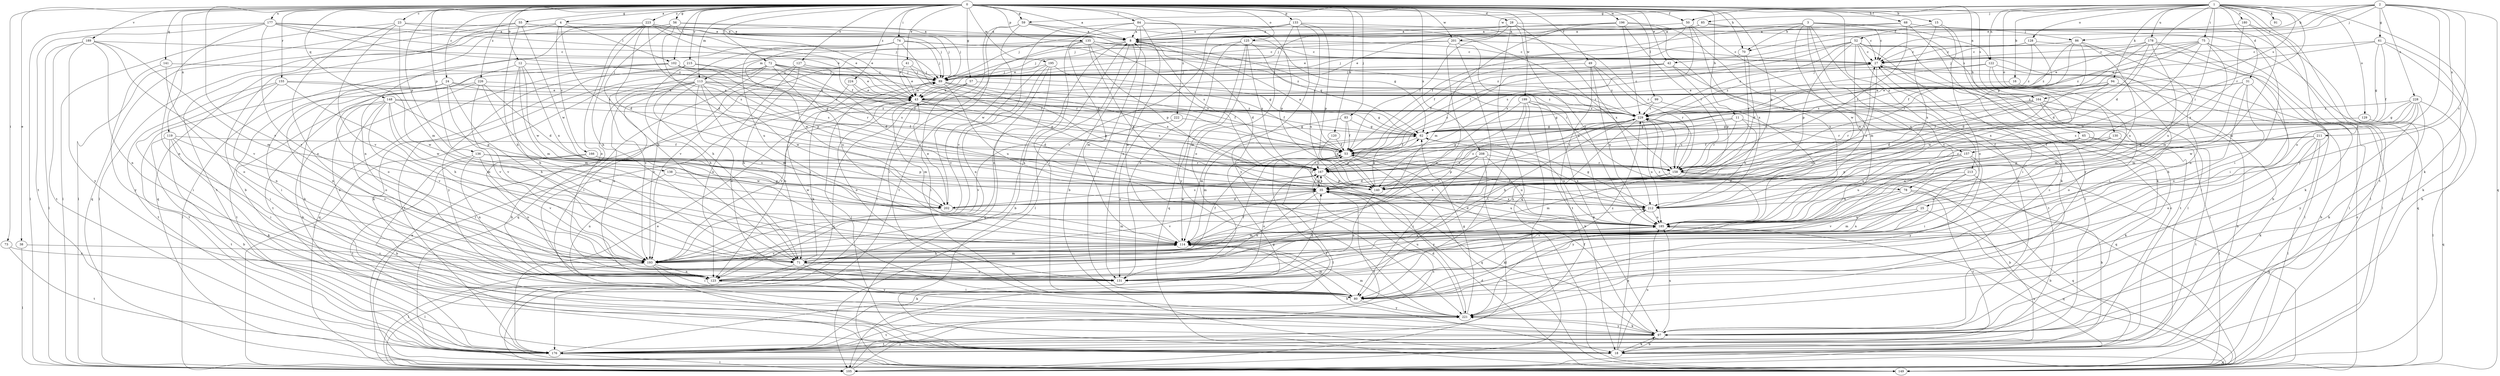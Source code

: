 strict digraph  {
0;
1;
2;
3;
4;
8;
11;
12;
15;
16;
18;
23;
24;
25;
27;
28;
31;
35;
38;
41;
42;
43;
49;
50;
52;
53;
55;
56;
57;
59;
61;
62;
65;
68;
70;
71;
72;
73;
74;
75;
78;
80;
83;
84;
85;
86;
89;
91;
94;
97;
99;
102;
105;
113;
114;
119;
120;
122;
123;
125;
127;
128;
129;
130;
131;
133;
135;
136;
138;
140;
141;
148;
149;
155;
157;
158;
164;
166;
167;
176;
177;
178;
180;
185;
189;
193;
195;
196;
199;
201;
202;
208;
211;
212;
213;
215;
221;
222;
223;
224;
226;
228;
229;
0 -> 4  [label=a];
0 -> 8  [label=a];
0 -> 11  [label=b];
0 -> 12  [label=b];
0 -> 15  [label=b];
0 -> 23  [label=c];
0 -> 24  [label=c];
0 -> 28  [label=d];
0 -> 38  [label=e];
0 -> 41  [label=e];
0 -> 42  [label=e];
0 -> 49  [label=f];
0 -> 50  [label=f];
0 -> 55  [label=g];
0 -> 56  [label=g];
0 -> 57  [label=g];
0 -> 59  [label=g];
0 -> 65  [label=h];
0 -> 68  [label=h];
0 -> 70  [label=h];
0 -> 72  [label=i];
0 -> 73  [label=i];
0 -> 74  [label=i];
0 -> 83  [label=j];
0 -> 84  [label=j];
0 -> 99  [label=l];
0 -> 102  [label=l];
0 -> 113  [label=m];
0 -> 119  [label=n];
0 -> 120  [label=n];
0 -> 125  [label=o];
0 -> 127  [label=o];
0 -> 133  [label=p];
0 -> 135  [label=p];
0 -> 136  [label=p];
0 -> 138  [label=p];
0 -> 140  [label=p];
0 -> 141  [label=q];
0 -> 148  [label=q];
0 -> 155  [label=r];
0 -> 164  [label=s];
0 -> 177  [label=u];
0 -> 189  [label=v];
0 -> 193  [label=v];
0 -> 195  [label=w];
0 -> 196  [label=w];
0 -> 199  [label=w];
0 -> 201  [label=w];
0 -> 208  [label=x];
0 -> 213  [label=y];
0 -> 215  [label=y];
0 -> 222  [label=z];
0 -> 223  [label=z];
0 -> 224  [label=z];
0 -> 226  [label=z];
1 -> 16  [label=b];
1 -> 31  [label=d];
1 -> 35  [label=d];
1 -> 59  [label=g];
1 -> 75  [label=i];
1 -> 78  [label=i];
1 -> 85  [label=j];
1 -> 91  [label=k];
1 -> 94  [label=k];
1 -> 97  [label=k];
1 -> 122  [label=n];
1 -> 128  [label=o];
1 -> 129  [label=o];
1 -> 130  [label=o];
1 -> 157  [label=r];
1 -> 164  [label=s];
1 -> 176  [label=t];
1 -> 178  [label=u];
1 -> 180  [label=u];
1 -> 201  [label=w];
1 -> 221  [label=y];
2 -> 25  [label=c];
2 -> 27  [label=c];
2 -> 42  [label=e];
2 -> 50  [label=f];
2 -> 61  [label=g];
2 -> 70  [label=h];
2 -> 86  [label=j];
2 -> 131  [label=o];
2 -> 149  [label=q];
2 -> 211  [label=x];
2 -> 228  [label=z];
3 -> 8  [label=a];
3 -> 43  [label=e];
3 -> 70  [label=h];
3 -> 86  [label=j];
3 -> 97  [label=k];
3 -> 122  [label=n];
3 -> 164  [label=s];
3 -> 185  [label=u];
3 -> 193  [label=v];
3 -> 202  [label=w];
4 -> 8  [label=a];
4 -> 102  [label=l];
4 -> 105  [label=l];
4 -> 149  [label=q];
4 -> 166  [label=s];
4 -> 167  [label=s];
8 -> 27  [label=c];
8 -> 35  [label=d];
8 -> 78  [label=i];
8 -> 80  [label=i];
8 -> 105  [label=l];
8 -> 113  [label=m];
8 -> 123  [label=n];
11 -> 62  [label=g];
11 -> 157  [label=r];
11 -> 158  [label=r];
11 -> 167  [label=s];
11 -> 212  [label=x];
12 -> 71  [label=h];
12 -> 89  [label=j];
12 -> 114  [label=m];
12 -> 131  [label=o];
12 -> 202  [label=w];
12 -> 212  [label=x];
15 -> 52  [label=f];
15 -> 131  [label=o];
15 -> 212  [label=x];
15 -> 221  [label=y];
16 -> 43  [label=e];
16 -> 114  [label=m];
18 -> 89  [label=j];
18 -> 97  [label=k];
18 -> 149  [label=q];
18 -> 185  [label=u];
18 -> 212  [label=x];
23 -> 8  [label=a];
23 -> 89  [label=j];
23 -> 105  [label=l];
23 -> 114  [label=m];
23 -> 131  [label=o];
23 -> 193  [label=v];
24 -> 43  [label=e];
24 -> 71  [label=h];
24 -> 80  [label=i];
24 -> 123  [label=n];
24 -> 176  [label=t];
24 -> 193  [label=v];
24 -> 229  [label=z];
25 -> 18  [label=b];
25 -> 114  [label=m];
25 -> 185  [label=u];
25 -> 193  [label=v];
27 -> 89  [label=j];
27 -> 105  [label=l];
27 -> 176  [label=t];
27 -> 212  [label=x];
27 -> 229  [label=z];
28 -> 8  [label=a];
28 -> 27  [label=c];
28 -> 53  [label=f];
28 -> 149  [label=q];
28 -> 185  [label=u];
28 -> 212  [label=x];
31 -> 43  [label=e];
31 -> 71  [label=h];
31 -> 80  [label=i];
31 -> 114  [label=m];
31 -> 131  [label=o];
31 -> 229  [label=z];
35 -> 53  [label=f];
35 -> 97  [label=k];
35 -> 123  [label=n];
35 -> 167  [label=s];
35 -> 176  [label=t];
35 -> 185  [label=u];
35 -> 193  [label=v];
35 -> 202  [label=w];
35 -> 212  [label=x];
38 -> 105  [label=l];
38 -> 193  [label=v];
41 -> 43  [label=e];
41 -> 89  [label=j];
41 -> 140  [label=p];
42 -> 53  [label=f];
42 -> 89  [label=j];
42 -> 140  [label=p];
42 -> 167  [label=s];
42 -> 176  [label=t];
43 -> 27  [label=c];
43 -> 35  [label=d];
43 -> 62  [label=g];
43 -> 114  [label=m];
43 -> 131  [label=o];
43 -> 167  [label=s];
43 -> 193  [label=v];
43 -> 229  [label=z];
49 -> 89  [label=j];
49 -> 158  [label=r];
49 -> 176  [label=t];
49 -> 185  [label=u];
49 -> 229  [label=z];
50 -> 8  [label=a];
50 -> 53  [label=f];
50 -> 114  [label=m];
50 -> 167  [label=s];
50 -> 212  [label=x];
52 -> 18  [label=b];
52 -> 27  [label=c];
52 -> 53  [label=f];
52 -> 80  [label=i];
52 -> 105  [label=l];
52 -> 140  [label=p];
52 -> 167  [label=s];
52 -> 176  [label=t];
52 -> 202  [label=w];
52 -> 229  [label=z];
53 -> 8  [label=a];
53 -> 105  [label=l];
53 -> 149  [label=q];
53 -> 158  [label=r];
53 -> 167  [label=s];
55 -> 8  [label=a];
55 -> 71  [label=h];
55 -> 89  [label=j];
55 -> 105  [label=l];
55 -> 149  [label=q];
55 -> 176  [label=t];
55 -> 202  [label=w];
56 -> 8  [label=a];
56 -> 18  [label=b];
56 -> 35  [label=d];
56 -> 43  [label=e];
56 -> 71  [label=h];
56 -> 89  [label=j];
57 -> 43  [label=e];
57 -> 53  [label=f];
57 -> 80  [label=i];
57 -> 149  [label=q];
59 -> 8  [label=a];
59 -> 62  [label=g];
59 -> 105  [label=l];
59 -> 167  [label=s];
59 -> 176  [label=t];
59 -> 202  [label=w];
61 -> 18  [label=b];
61 -> 27  [label=c];
61 -> 43  [label=e];
61 -> 53  [label=f];
61 -> 62  [label=g];
61 -> 97  [label=k];
62 -> 53  [label=f];
62 -> 114  [label=m];
62 -> 185  [label=u];
65 -> 53  [label=f];
65 -> 97  [label=k];
65 -> 105  [label=l];
65 -> 185  [label=u];
68 -> 8  [label=a];
68 -> 89  [label=j];
68 -> 97  [label=k];
68 -> 105  [label=l];
68 -> 158  [label=r];
70 -> 35  [label=d];
70 -> 53  [label=f];
70 -> 158  [label=r];
71 -> 53  [label=f];
71 -> 89  [label=j];
71 -> 105  [label=l];
71 -> 114  [label=m];
71 -> 131  [label=o];
71 -> 185  [label=u];
71 -> 212  [label=x];
71 -> 221  [label=y];
72 -> 35  [label=d];
72 -> 43  [label=e];
72 -> 53  [label=f];
72 -> 89  [label=j];
72 -> 149  [label=q];
72 -> 176  [label=t];
72 -> 185  [label=u];
72 -> 193  [label=v];
73 -> 176  [label=t];
73 -> 193  [label=v];
74 -> 18  [label=b];
74 -> 27  [label=c];
74 -> 43  [label=e];
74 -> 71  [label=h];
74 -> 89  [label=j];
74 -> 158  [label=r];
74 -> 185  [label=u];
74 -> 202  [label=w];
74 -> 229  [label=z];
75 -> 27  [label=c];
75 -> 62  [label=g];
75 -> 89  [label=j];
75 -> 105  [label=l];
75 -> 114  [label=m];
75 -> 149  [label=q];
75 -> 202  [label=w];
75 -> 229  [label=z];
78 -> 149  [label=q];
78 -> 176  [label=t];
78 -> 193  [label=v];
78 -> 212  [label=x];
80 -> 114  [label=m];
80 -> 221  [label=y];
80 -> 229  [label=z];
83 -> 53  [label=f];
83 -> 62  [label=g];
83 -> 114  [label=m];
83 -> 140  [label=p];
84 -> 8  [label=a];
84 -> 18  [label=b];
84 -> 80  [label=i];
84 -> 131  [label=o];
84 -> 140  [label=p];
84 -> 158  [label=r];
84 -> 193  [label=v];
85 -> 8  [label=a];
85 -> 27  [label=c];
85 -> 43  [label=e];
85 -> 80  [label=i];
85 -> 89  [label=j];
86 -> 27  [label=c];
86 -> 123  [label=n];
86 -> 158  [label=r];
86 -> 167  [label=s];
86 -> 185  [label=u];
86 -> 229  [label=z];
89 -> 43  [label=e];
89 -> 53  [label=f];
89 -> 123  [label=n];
89 -> 140  [label=p];
89 -> 167  [label=s];
89 -> 185  [label=u];
94 -> 18  [label=b];
94 -> 43  [label=e];
94 -> 158  [label=r];
94 -> 167  [label=s];
94 -> 202  [label=w];
97 -> 18  [label=b];
97 -> 53  [label=f];
97 -> 176  [label=t];
97 -> 185  [label=u];
97 -> 221  [label=y];
99 -> 62  [label=g];
99 -> 185  [label=u];
99 -> 229  [label=z];
102 -> 53  [label=f];
102 -> 89  [label=j];
102 -> 105  [label=l];
102 -> 140  [label=p];
102 -> 149  [label=q];
102 -> 158  [label=r];
102 -> 167  [label=s];
102 -> 176  [label=t];
105 -> 167  [label=s];
105 -> 185  [label=u];
105 -> 221  [label=y];
113 -> 18  [label=b];
113 -> 43  [label=e];
113 -> 62  [label=g];
113 -> 80  [label=i];
113 -> 105  [label=l];
113 -> 114  [label=m];
113 -> 123  [label=n];
113 -> 131  [label=o];
113 -> 193  [label=v];
113 -> 202  [label=w];
113 -> 229  [label=z];
114 -> 8  [label=a];
114 -> 18  [label=b];
114 -> 71  [label=h];
114 -> 193  [label=v];
119 -> 18  [label=b];
119 -> 53  [label=f];
119 -> 80  [label=i];
119 -> 97  [label=k];
119 -> 176  [label=t];
119 -> 193  [label=v];
120 -> 53  [label=f];
120 -> 140  [label=p];
122 -> 35  [label=d];
122 -> 80  [label=i];
122 -> 89  [label=j];
122 -> 212  [label=x];
122 -> 229  [label=z];
123 -> 8  [label=a];
123 -> 53  [label=f];
123 -> 80  [label=i];
125 -> 27  [label=c];
125 -> 62  [label=g];
125 -> 114  [label=m];
125 -> 131  [label=o];
125 -> 149  [label=q];
125 -> 167  [label=s];
125 -> 221  [label=y];
127 -> 71  [label=h];
127 -> 89  [label=j];
127 -> 97  [label=k];
127 -> 105  [label=l];
127 -> 123  [label=n];
127 -> 229  [label=z];
128 -> 27  [label=c];
128 -> 89  [label=j];
128 -> 97  [label=k];
128 -> 167  [label=s];
128 -> 229  [label=z];
129 -> 62  [label=g];
129 -> 149  [label=q];
130 -> 53  [label=f];
130 -> 176  [label=t];
130 -> 185  [label=u];
130 -> 193  [label=v];
131 -> 35  [label=d];
133 -> 8  [label=a];
133 -> 131  [label=o];
133 -> 140  [label=p];
133 -> 158  [label=r];
133 -> 185  [label=u];
133 -> 193  [label=v];
133 -> 221  [label=y];
135 -> 27  [label=c];
135 -> 80  [label=i];
135 -> 114  [label=m];
135 -> 140  [label=p];
135 -> 167  [label=s];
135 -> 193  [label=v];
135 -> 212  [label=x];
135 -> 229  [label=z];
136 -> 18  [label=b];
136 -> 123  [label=n];
136 -> 158  [label=r];
136 -> 167  [label=s];
136 -> 193  [label=v];
136 -> 202  [label=w];
138 -> 123  [label=n];
138 -> 140  [label=p];
138 -> 202  [label=w];
140 -> 27  [label=c];
140 -> 62  [label=g];
140 -> 131  [label=o];
140 -> 229  [label=z];
141 -> 89  [label=j];
141 -> 131  [label=o];
141 -> 221  [label=y];
148 -> 53  [label=f];
148 -> 80  [label=i];
148 -> 114  [label=m];
148 -> 123  [label=n];
148 -> 131  [label=o];
148 -> 140  [label=p];
148 -> 193  [label=v];
148 -> 202  [label=w];
148 -> 229  [label=z];
149 -> 27  [label=c];
149 -> 35  [label=d];
149 -> 43  [label=e];
155 -> 43  [label=e];
155 -> 71  [label=h];
155 -> 80  [label=i];
155 -> 123  [label=n];
155 -> 176  [label=t];
155 -> 202  [label=w];
157 -> 80  [label=i];
157 -> 140  [label=p];
157 -> 167  [label=s];
157 -> 185  [label=u];
157 -> 221  [label=y];
158 -> 18  [label=b];
158 -> 35  [label=d];
158 -> 114  [label=m];
158 -> 149  [label=q];
158 -> 229  [label=z];
164 -> 18  [label=b];
164 -> 35  [label=d];
164 -> 131  [label=o];
164 -> 158  [label=r];
164 -> 185  [label=u];
164 -> 229  [label=z];
166 -> 131  [label=o];
166 -> 140  [label=p];
166 -> 158  [label=r];
166 -> 176  [label=t];
167 -> 35  [label=d];
167 -> 131  [label=o];
167 -> 140  [label=p];
167 -> 221  [label=y];
176 -> 27  [label=c];
176 -> 43  [label=e];
176 -> 53  [label=f];
176 -> 62  [label=g];
176 -> 105  [label=l];
177 -> 8  [label=a];
177 -> 43  [label=e];
177 -> 89  [label=j];
177 -> 105  [label=l];
177 -> 123  [label=n];
177 -> 176  [label=t];
177 -> 193  [label=v];
177 -> 229  [label=z];
178 -> 27  [label=c];
178 -> 35  [label=d];
178 -> 43  [label=e];
178 -> 53  [label=f];
178 -> 80  [label=i];
178 -> 105  [label=l];
178 -> 185  [label=u];
180 -> 8  [label=a];
180 -> 105  [label=l];
180 -> 114  [label=m];
180 -> 212  [label=x];
185 -> 35  [label=d];
185 -> 114  [label=m];
185 -> 149  [label=q];
185 -> 229  [label=z];
189 -> 27  [label=c];
189 -> 105  [label=l];
189 -> 114  [label=m];
189 -> 123  [label=n];
189 -> 176  [label=t];
189 -> 193  [label=v];
189 -> 221  [label=y];
193 -> 80  [label=i];
193 -> 97  [label=k];
193 -> 105  [label=l];
193 -> 123  [label=n];
195 -> 18  [label=b];
195 -> 62  [label=g];
195 -> 89  [label=j];
195 -> 123  [label=n];
195 -> 149  [label=q];
195 -> 193  [label=v];
196 -> 8  [label=a];
196 -> 89  [label=j];
196 -> 97  [label=k];
196 -> 114  [label=m];
196 -> 158  [label=r];
196 -> 185  [label=u];
196 -> 229  [label=z];
199 -> 18  [label=b];
199 -> 80  [label=i];
199 -> 97  [label=k];
199 -> 105  [label=l];
199 -> 140  [label=p];
199 -> 193  [label=v];
199 -> 229  [label=z];
201 -> 27  [label=c];
201 -> 43  [label=e];
201 -> 80  [label=i];
201 -> 89  [label=j];
201 -> 123  [label=n];
201 -> 185  [label=u];
202 -> 35  [label=d];
202 -> 43  [label=e];
202 -> 114  [label=m];
202 -> 167  [label=s];
208 -> 80  [label=i];
208 -> 105  [label=l];
208 -> 140  [label=p];
208 -> 167  [label=s];
208 -> 185  [label=u];
208 -> 212  [label=x];
211 -> 53  [label=f];
211 -> 80  [label=i];
211 -> 97  [label=k];
211 -> 105  [label=l];
211 -> 131  [label=o];
211 -> 140  [label=p];
211 -> 158  [label=r];
212 -> 53  [label=f];
212 -> 62  [label=g];
212 -> 185  [label=u];
213 -> 18  [label=b];
213 -> 35  [label=d];
213 -> 123  [label=n];
213 -> 221  [label=y];
215 -> 71  [label=h];
215 -> 89  [label=j];
215 -> 97  [label=k];
215 -> 167  [label=s];
215 -> 221  [label=y];
221 -> 27  [label=c];
221 -> 35  [label=d];
221 -> 62  [label=g];
221 -> 97  [label=k];
221 -> 114  [label=m];
221 -> 176  [label=t];
222 -> 62  [label=g];
222 -> 131  [label=o];
222 -> 193  [label=v];
223 -> 8  [label=a];
223 -> 35  [label=d];
223 -> 43  [label=e];
223 -> 53  [label=f];
223 -> 71  [label=h];
223 -> 123  [label=n];
223 -> 131  [label=o];
223 -> 167  [label=s];
224 -> 43  [label=e];
224 -> 62  [label=g];
224 -> 123  [label=n];
226 -> 18  [label=b];
226 -> 35  [label=d];
226 -> 43  [label=e];
226 -> 114  [label=m];
226 -> 176  [label=t];
226 -> 193  [label=v];
228 -> 62  [label=g];
228 -> 97  [label=k];
228 -> 105  [label=l];
228 -> 140  [label=p];
228 -> 167  [label=s];
228 -> 202  [label=w];
228 -> 221  [label=y];
228 -> 229  [label=z];
229 -> 62  [label=g];
229 -> 71  [label=h];
229 -> 123  [label=n];
229 -> 149  [label=q];
229 -> 158  [label=r];
229 -> 185  [label=u];
229 -> 193  [label=v];
}
